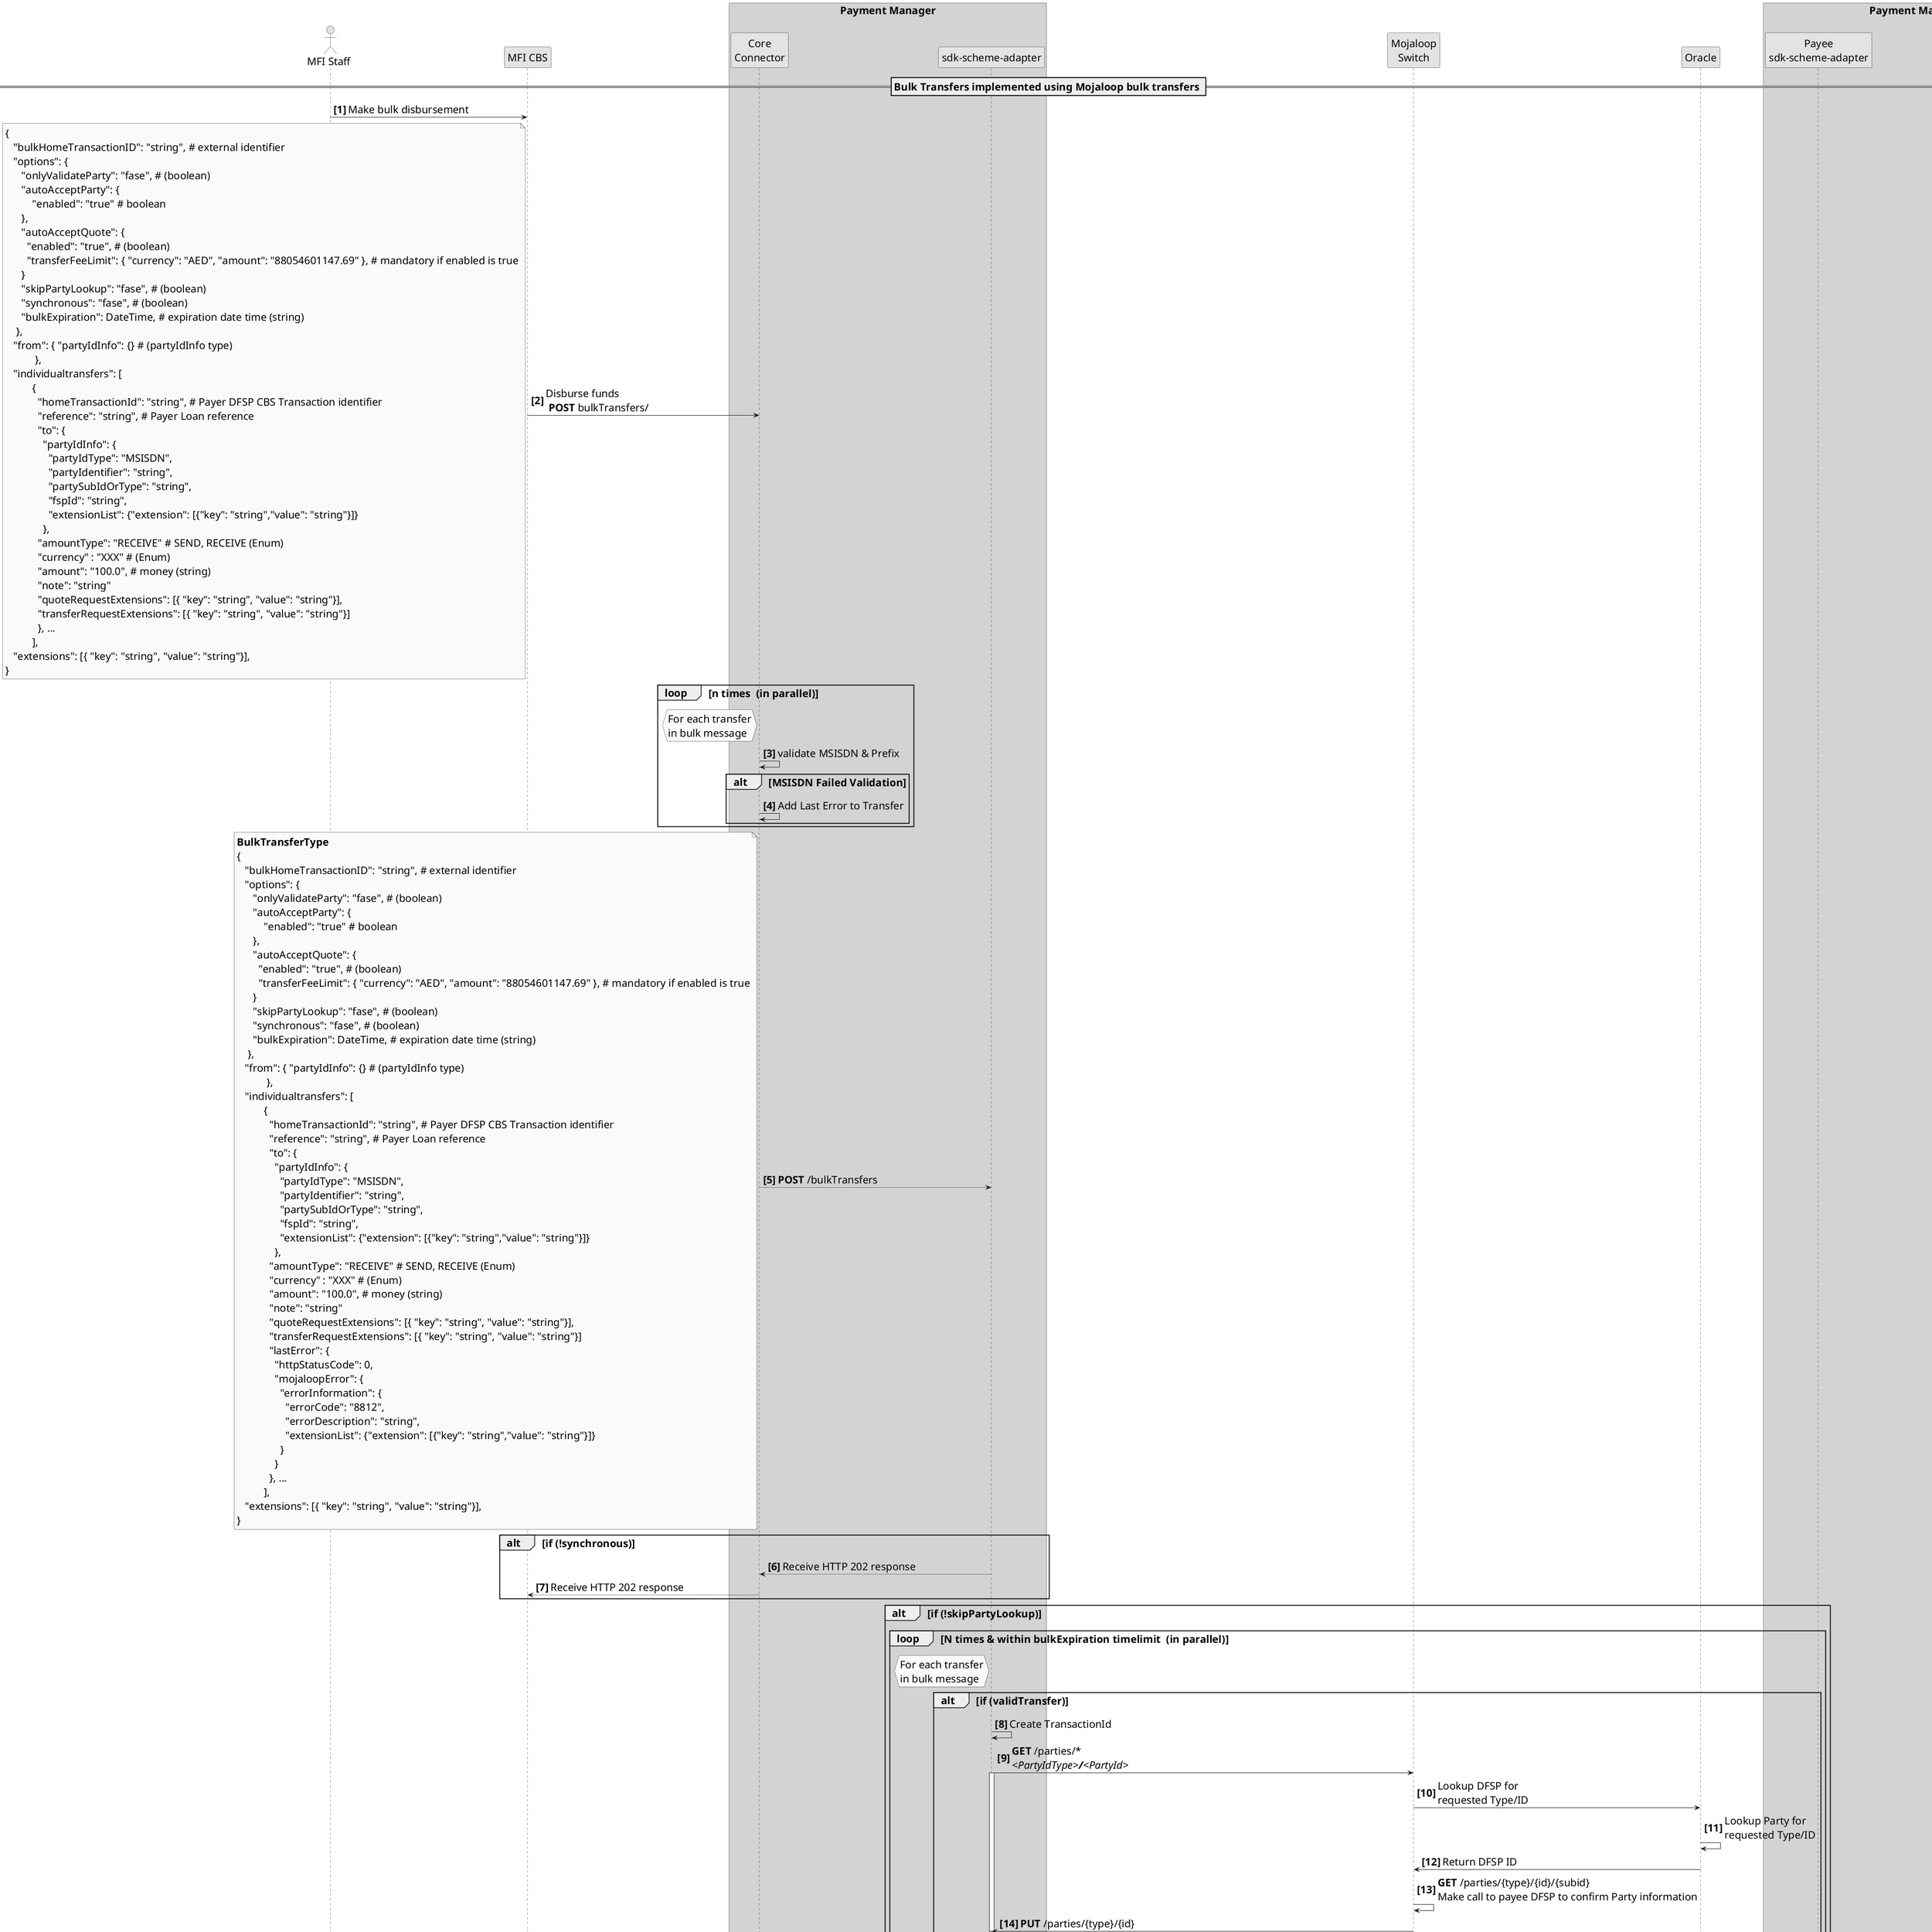 @startuml
/'*****
--------------
******'/

skinparam activityFontSize 4
skinparam activityDiamondFontSize 30
skinparam activityArrowFontSize 22
skinparam defaultFontSize 22
skinparam noteFontSize 22
skinparam monochrome true
' declare title
' title Bulk Transactions pattern using the Mojaloop Connector
' declare actors
actor "MFI Staff" as MStaff
participant "MFI CBS" as MFI
box "Payment Manager" #LightGrey
participant "Core\nConnector" as MFICC 
participant "sdk-scheme-adapter" as MFIMC 
end box
participant "Mojaloop\nSwitch" as MJW 
participant "Oracle" as Oracle
box "Payment Manager" #LightGrey
participant "Payee\nsdk-scheme-adapter" as PayeeFSPMC 
participant "Payee\nCore\nConnector" as PayeeFSPCC 
end box

== Bulk Transfers implemented using Mojaloop bulk transfers ==

autonumber 1 1 "<b>[0]"
MStaff -> MFI: Make bulk disbursement 
MFI -> MFICC: Disburse funds \n **POST** bulkTransfers/
note left
{
   "bulkHomeTransactionID": "string", # external identifier
   "options": {
      "onlyValidateParty": "fase", # (boolean) 
      "autoAcceptParty": {
          "enabled": "true" # boolean
      },
      "autoAcceptQuote": {
        "enabled": "true", # (boolean)
        "transferFeeLimit": { "currency": "AED", "amount": "88054601147.69" }, # mandatory if enabled is true
      }
      "skipPartyLookup": "fase", # (boolean)
      "synchronous": "fase", # (boolean)
      "bulkExpiration": DateTime, # expiration date time (string)
    },
   "from": { "partyIdInfo": {} # (partyIdInfo type)
           },                        
   "individualtransfers": [
          {
            "homeTransactionId": "string", # Payer DFSP CBS Transaction identifier
            "reference": "string", # Payer Loan reference
            "to": {
              "partyIdInfo": {
                "partyIdType": "MSISDN",
                "partyIdentifier": "string",
                "partySubIdOrType": "string",
                "fspId": "string",
                "extensionList": {"extension": [{"key": "string","value": "string"}]}
              },
            "amountType": "RECEIVE" # SEND, RECEIVE (Enum)
            "currency" : "XXX" # (Enum)
            "amount": "100.0", # money (string)
            "note": "string"
            "quoteRequestExtensions": [{ "key": "string", "value": "string"}],
            "transferRequestExtensions": [{ "key": "string", "value": "string"}]
            }, ...
          ],
   "extensions": [{ "key": "string", "value": "string"}],
}
end note

Loop n times  (in parallel)
    hnote left of MFICC
        For each transfer
        in bulk message
    end hnote
    MFICC -> MFICC: validate MSISDN & Prefix
    alt MSISDN Failed Validation
    MFICC->MFICC:  Add Last Error to Transfer
    end
end Loop
MFICC-->MFIMC: **POST** /bulkTransfers
note left
**BulkTransferType**
{
   "bulkHomeTransactionID": "string", # external identifier
   "options": {
      "onlyValidateParty": "fase", # (boolean) 
      "autoAcceptParty": {
          "enabled": "true" # boolean
      },
      "autoAcceptQuote": {
        "enabled": "true", # (boolean)
        "transferFeeLimit": { "currency": "AED", "amount": "88054601147.69" }, # mandatory if enabled is true
      }
      "skipPartyLookup": "fase", # (boolean)
      "synchronous": "fase", # (boolean)
      "bulkExpiration": DateTime, # expiration date time (string)
    },
   "from": { "partyIdInfo": {} # (partyIdInfo type)
           },                        
   "individualtransfers": [
          {
            "homeTransactionId": "string", # Payer DFSP CBS Transaction identifier
            "reference": "string", # Payer Loan reference
            "to": {
              "partyIdInfo": {
                "partyIdType": "MSISDN",
                "partyIdentifier": "string",
                "partySubIdOrType": "string",
                "fspId": "string",
                "extensionList": {"extension": [{"key": "string","value": "string"}]}
              },
            "amountType": "RECEIVE" # SEND, RECEIVE (Enum)
            "currency" : "XXX" # (Enum)
            "amount": "100.0", # money (string)
            "note": "string"
            "quoteRequestExtensions": [{ "key": "string", "value": "string"}],
            "transferRequestExtensions": [{ "key": "string", "value": "string"}]
            "lastError": {
              "httpStatusCode": 0,
              "mojaloopError": {
                "errorInformation": {
                  "errorCode": "8812",
                  "errorDescription": "string",
                  "extensionList": {"extension": [{"key": "string","value": "string"}]}
                }
              }
            }, ...
          ],
   "extensions": [{ "key": "string", "value": "string"}],
}
end note
alt if (!synchronous)
MFIMC-->MFICC: Receive HTTP 202 response
MFI <-- MFICC: Receive HTTP 202 response
end

alt if (!skipPartyLookup)
loop N times & within bulkExpiration timelimit  (in parallel)
hnote left of MFIMC
        For each transfer
        in bulk message
end hnote
  alt if (validTransfer)
    MFIMC -> MFIMC: Create TransactionId
    MFIMC -> MJW: **GET** /parties/*\n<i><PartyIdType>**/**</i><i><PartyId>
    activate MFIMC
    MJW -> Oracle: Lookup DFSP for \nrequested Type/ID
    Oracle-> Oracle: Lookup Party for \nrequested Type/ID
    Oracle->MJW: Return DFSP ID
    MJW->MJW: **GET** /parties/{type}/{id}/{subid}\nMake call to payee DFSP to confirm Party information
    MJW->MFIMC: **PUT** /parties/{type}/{id}
    deactivate MFIMC
    
    MFIMC -> MFIMC: Update transaction status and\n attach get parties response
    MFIMC -> MFIMC: Add to next phase FSP bulk call
    MFIMC -> MFIMC: Any Error, save the error state in lastError object to be returned to the caller later
  else if (!validTransfer)
    MFIMC->MFIMC: Skip
  end
end Loop
else if (skipPartyLookup)
  loop N times & within bulkExpiration timelimit 
    MFIMC->MFIMC: Validate party info \n Add to next phase FSP bulk call
  end loop
end
MFIMC->MFIMC: if(transferStatusValid) Group into M Payee DFSPs

alt if (!autoAcceptParty)
  alt if (synchronous)
    MFIMC-->MFICC: Response <bulkPartyLookupResponse>
    MFI <-- MFICC: Response <bulkPartyLookupResponse>
    MFI->MStaff: Present Party Response
    MStaff->MFI: Accept Party
    MFI->MFICC: **PUT** /bulkTransfers/{bulkTransferId}
    MFICC->MFIMC: **PUT** /bulkTransfers/{bulkTransferId}
  else if (!synchronous)
    MFIMC->MFICC: **PUT** /bulkTransfers/{bulkTransferId}
    note right
      **bulkPartyLookupResponse** \n
      Refer **Party Lookup Error Codes** table for lastError details
      {
        "bulkHomeTransactionID": "string", # external identifier
        "options": {
            "onlyValidateParty": "fase", # (boolean) 
            "autoAcceptParty": {
                "enabled": "true" # boolean
            },
            "autoAcceptQuote": {
                "enabled": "true", # (boolean)
                "transferFeeLimit": { "currency": "AED", "amount": "88054601147.69" }, # mandatory if enabled is true
            }
            "skipPartyLookup": "fase", # (boolean)
            "synchronous": "fase", # (boolean)
            "bulkExpiration": DateTime, # expiration date time (string)
        },
        "from": { "partyIdInfo": {} # (partyIdInfo type)
                },                        
        "individualtransfers": [
                {
                  "homeTransactionId": "string", # Payer DFSP CBS Transaction identifier
                  "transactionId": "UUID", # Created by ML connector
                  "reference": "string", # Payer Loan reference
                  "to": {
                    "partyIdInfo": {
                      "partyIdType": "MSISDN",
                      "partyIdentifier": "string",
                      "partySubIdOrType": "string",
                      "fspId": "string",
                      "extensionList": {"extension": [{"key": "string","value": "string"}]}
                    },
                  "amountType": "RECEIVE" # SEND, RECEIVE (Enum)
                  "currency" : "XXX" # (Enum)
                  "amount": "100.0", # money (string)
                  "note": "string"
                  "quoteRequestExtensions": [{ "key": "string", "value": "string"}],
                  "transferRequestExtensions": [{ "key": "string", "value": "string"}]
                  "lastError": {
                    "httpStatusCode": 0,
                    "mojaloopError": {
                      "errorInformation": {
                        "errorCode": "8812",1
                        "errorDescription": "string",
                        "extensionList": {"extension": [{"key": "string","value": "string"}]}
                      }
                    }
                  }
                }
        ],
        "extensions": [{ "key": "string", "value": "string"}],
      }
    end note
    MFICC-->MFIMC: Receive HTTP 202 response
    MFICC->MFI: **PUT** /bulkTransfers/{bulkTransferId}
    MFI-->MFICC: Receive HTTP 202 response
    MFI->MStaff: Present Party Response
    MStaff->MFI: Accept Party
    MFI->MFICC: **PUT** /bulkTransfers/{bulkTransferId}
    MFICC->MFIMC: **PUT** /bulkTransfers/{bulkTransferId}
    note left
      **bulkTransferContinuationAcceptParty**
      {
        "bulkHomeTransactionID": "string", # external identifier                    
        "individualtransfers": [
                {
                  "homeTransactionId": "string", # Payer DFSP CBS Transaction identifier
                  "transactionId": "UUID", # Created by ML connector
                  "acceptParty": "true" # (boolean)
                }
        ],
      }
    end note    
    MFIMC-->MFICC: Receive HTTP 202 response
    MFI <-- MFICC: Receive HTTP 202 response
  end
end

loop Quote Processing (M times & within bulkExpiration timelimit in parallel)
hnote left of MFIMC
        For each payee DFSP
        in bulk message
end hnote
    MFIMC->MFIMC: Check bulkExpiration
    MFIMC->MFIMC: Create bulkTransactionId
    MFIMC ->> MFIMC: Calculate bulk expiry \nbased on both expirySeconds config and \nbulkExpiration
    MFIMC ->> MJW: **POST** /bulkquotes
    activate MFIMC
    MJW->PayeeFSPMC: **POST** /bulkquotes 
    alt if (HasSupportForBulkQuotes)
      PayeeFSPMC->PayeeFSPCC: **POST** /bulkquotes  
      PayeeFSPCC-->PayeeFSPMC: Reponse bulkquotes Response
      PayeeFSPMC -> PayeeFSPMC: Update transaction statuses \nand attach quote responses
    else if (!HasSupportForBulkQuotes)
      loop X times for each transfer in bulk message
        PayeeFSPMC->PayeeFSPCC: **POST** /quoterequests  
        PayeeFSPCC-->PayeeFSPMC: response
        PayeeFSPMC -> PayeeFSPMC: Update transaction status \nand attach quote response
      end Loop
    end
    PayeeFSPMC->MJW: **PUT** /bulkquotes/{id)
    MJW->MFIMC: **PUT** /bulkquotes/{id)
    deactivate  MFIMC
    MFIMC -> MFIMC: Update transaction status \nand attach quote response
end loop

alt if (!autoAcceptQuote)
  alt if (synchronous)
    MFIMC-->MFICC: Response <bulkQuoteRequestResponse>
    MFI <-- MFICC: Response <bulkQuoteRequestResponse>
    MFI->MStaff: Present Quote Response
    MStaff->MFI: Accept Quote
    MFI->MFICC: **PUT** /bulkTransfers/{bulkTransferId}
    MFICC->MFIMC: **PUT** /bulkTransfers/{bulkTransferId}
  else if (!synchronous)
    MFIMC->MFICC: **PUT** /bulkTransfers/{bulkTransferId}
    note right
      **bulkQuoteRequestResponse**
      {
        "bulkHomeTransactionID": "string", # external identifier
        "options": {
            "onlyValidateParty": "fase", # (boolean) 
            "autoAcceptParty": {
                "enabled": "true" # boolean
            },
            "autoAcceptQuote": {
                "enabled": "true", # (boolean)
                "transferFeeLimit": { "currency": "AED", "amount": "88054601147.69" }, # mandatory if enabled is true
            }
            "skipPartyLookup": "fase", # (boolean)
            "synchronous": "fase", # (boolean)
            "bulkExpiration": DateTime, # expiration date time (string)
        },
        "from": { "partyIdInfo": {} # (partyIdInfo type)
                },                        
        "individualtransfers": [
                {
                  "homeTransactionId": "string", # Payer DFSP CBS Transaction identifier
                  "transactionId": "UUID", # Created by ML connector
                  "reference": "string", # Payer Loan reference
                  "to": {
                    "partyIdInfo": {
                      "partyIdType": "MSISDN",
                      "partyIdentifier": "string",
                      "partySubIdOrType": "string",
                      "fspId": "string",
                      "extensionList": {"extension": [{"key": "string","value": "string"}]}
                    },
                  "amountType": "RECEIVE" # SEND, RECEIVE (Enum)
                  "currency" : "XXX" # (Enum)
                  "amount": "100.0", # money (string)
                  "note": "string"
                  "quoteRequestExtensions": [{ "key": "string", "value": "string"}],
                  "transferRequestExtensions": [{ "key": "string", "value": "string"}],
                  "quoteResponse": {
                    "transferAmount": {"currency": "AED","amount": "0.7"},
                    "payeeReceiveAmount": {"currency": "AED","amount": "0.922"},
                    "payeeFspFee": {"currency": "AED","amount": "67247160"},
                    "payeeFspCommission": {"currency": "AED","amount": "829358883"},
                    "expiration": "6286-11-29T16:19:08.300+06:14",
                    "geoCode": {"latitude": "5.9","longitude": "180.0000"},
                    "ilpPacket": "XqOB5HUGEifQ-ebr0TAVAgD3...",
                    "condition": "gZI4iD9u_Yc...",
                    "extensionList": {"extension": [{"key": "string","value": "string"}]}
                  },
                  "lastError": {
                    "httpStatusCode": 0,
                    "mojaloopError": {
                      "errorInformation": {
                        "errorCode": "8812",
                        "errorDescription": "string",
                        "extensionList": {"extension": [{"key": "string","value": "string"}]}
                      }
                    }
                  }
                }
        ],
        "extensions": [{ "key": "string", "value": "string"}],
      }
    end note
    MFICC-->MFIMC: Receive HTTP 202 response
    MFICC->MFI: **PUT** /bulkTransfers/{bulkTransferId}
    MFI-->MFICC: Receive HTTP 202 response
    MFI->MStaff: Present Quote Response
    MStaff->MFI: Accept Quote
    MFI->MFICC: **PUT** /bulkTransfers/{bulkTransferId}
    MFICC->MFIMC: **PUT** /bulkTransfers/{bulkTransferId}
    note left
      **bulkAcceptQuote**
      {
        "bulkHomeTransactionID": "string", # external identifier
        "individualtransfers": [
                {
                  "homeTransactionId": "string", # Payer DFSP CBS Transaction identifier
                  "transactionId": "UUID", # Created by ML connector
                  "acceptQuote": "true" #boolean
                }                  
        ],
      }
    end note    

    MFIMC-->MFICC: Receive HTTP 202 response
    MFI <-- MFICC: Receive HTTP 202 response
  end
end


loop Transfer Processing (M times & within bulkExpiration timelimit  in parallel)
  hnote left of MFIMC
        For each payee DFSP
        in bulk message
  end hnote
    alt if (AutoAcceptQuote)
      MFIMC -> MFIMC: Confirm Fees meets auto accept levels\n and bulkExpiration timelimit not reached \n-> Update Transfer Status
    end
 
    alt if (AcceptedQuote)
    MFIMC ->> MFIMC: Calculate bulk expiry \nbased on both expirySeconds config and \nbulkExpiration
    MFIMC ->> MJW: **POST** /bulktransfers
    activate MFIMC
    MJW-> MJW: Perform liquidity(NDC)check at indivial transfer level
    MJW->MJW: Reserve Funds at indivial transfer level
    MJW ->> PayeeFSPMC: **POST** /bulktransfers
    alt if (HasSupportForBulkTransfers)
      PayeeFSPMC->PayeeFSPCC: **POST** /bulktransfers  
      PayeeFSPCC-->PayeeFSPMC: response
      PayeeFSPMC -> PayeeFSPMC:Update transaction statuses \nand attach transfer responses
    else if (!HasSupportForBulkTransfers)
      loop X times for each transfer in bulk message
        PayeeFSPMC->PayeeFSPCC: **POST** /transfers  
        PayeeFSPCC-->PayeeFSPMC: response
        PayeeFSPMC -> PayeeFSPMC:Update transaction status \nand attach transfer response
      end Loop
    end
    PayeeFSPMC ->> MJW: **PUT** /bulktransfers/{id} (BulkStatus)
    MJW-->MJW: Commit funds at indivial transfer level
    alt if (bulkStatus == 'ACCEPTED')
    MJW -> PayeeFSPMC: **PATCH** /bulktransfers/{id} (BulkStatus)
    alt if (HasSupportForBulkTransfers)
      PayeeFSPMC->PayeeFSPCC: **PATCH** /bulktransfers/{bulkTransferId}  
    else if (!HasSupportForBulkTransfers)
      loop X times for each transfer in bulk message
        PayeeFSPMC->PayeeFSPCC: **PATCH** /transfers/{TransferId}  
      end Loop
    end
    end
    MJW->MFIMC:**PUT** /bulktransfers/{id}
   
    deactivate MFIMC 
    MFIMC -> MFIMC: Update transaction status \nand attach bulk transfers response
    end
end loop
hnote right MFIMC
**bulkTransferResponse**
{
 "homeBulkTransactionID": "string", # external identifier
 "bulkExpiration": DateTime, # expiration date time (string)
 "currentState": "COMPLETED", # status of the bulk transfer request
 "individualTransferResults": [
    {
      "transferId": "310e5c51-e4fd-30bc-96ae-6dffee2c54cb",
      "homeTransactionId": "string", # Payer DFSP CBS Transaction identifier
      "transactionId": "string", # Mojaloop bulk transaction Id used to make the bulk transfer
      "to": {
        "partyIdInfo": {
          "partyIdType": "MSISDN",
          "partyIdentifier": "string",
          "partySubIdOrType": "string",
          "fspId": "string",
          "extensionList": {"extension": [{"key": "string","value": "string"}]}
        }
      },
      "amountType": "SEND",
      "currency": "AED",
      "amount": "0",
      "transactionType": "TRANSFER",
      "note": "string",
      "quoteId": "4932beab-423e-37b6-8587-49c016d2f5ef",
      "quoteRequestExtensions": [{ "key": "string", "value": "string"}],
      "transferRequestExtensions": [{ "key": "string", "value": "string"}]
      "quoteResponse": {
        "transferAmount": {"currency": "AED","amount": "0.7"},
        "payeeReceiveAmount": {"currency": "AED","amount": "0.922"},
        "payeeFspFee": {"currency": "AED","amount": "67247160"},
        "payeeFspCommission": {"currency": "AED","amount": "829358883"},
        "expiration": "6286-11-29T16:19:08.300+06:14",
        "geoCode": {"latitude": "5.9","longitude": "180.0000"},
        "ilpPacket": "XqOB5HUGEifQ-ebr0TAVAgD3...",
        "condition": "gZI4iD9u_Yc...",
        "extensionList": {"extension": [{"key": "string","value": "string"}]}
      },
      "fulfil": {
        "fulfilment": "UXgB0280lbHM...",
        "completedTimestamp": "5138-01-31T21:10:42.484Z",
        "transferState": "COMMITTED",
        "extensionList": {"extension": [{"key": "string","value": "string"}]}
      }
      "lastError": {
        "httpStatusCode": 0,
        "mojaloopError": {
          "errorInformation": {
            "errorCode": "8812",
            "errorDescription": "string",
            "extensionList": {"extension": [{"key": "string","value": "string"}]}
        }
  }}}],
  "extensions": [{ "key": "string", "value": "string"}]
} 
end hnote    
alt if (synchronous)
    MFIMC->MFICC: Response <bulkTransferResponse>
    MFICC->MFI: Response <bulkTransferResponse>
    MFI->MStaff: Transafer response(success & fail)
else if (!synchronous)
    MFIMC->MFICC:Callback Response \n**PUT** /bulkTransfers/{bulkTransferId}\nTransfer Response(success & fail)
    MFICC-->MFIMC: Receive HTTP 202 response
    MFICC->MFI: **PUT** /bulkTransfers/{bulkTransferId}\nTransfer Status Update (success & fail)
    MFI-->MFICC: Receive HTTP 202 response
    MFI->MStaff: Transafer response(success & fail)
end
@enduml